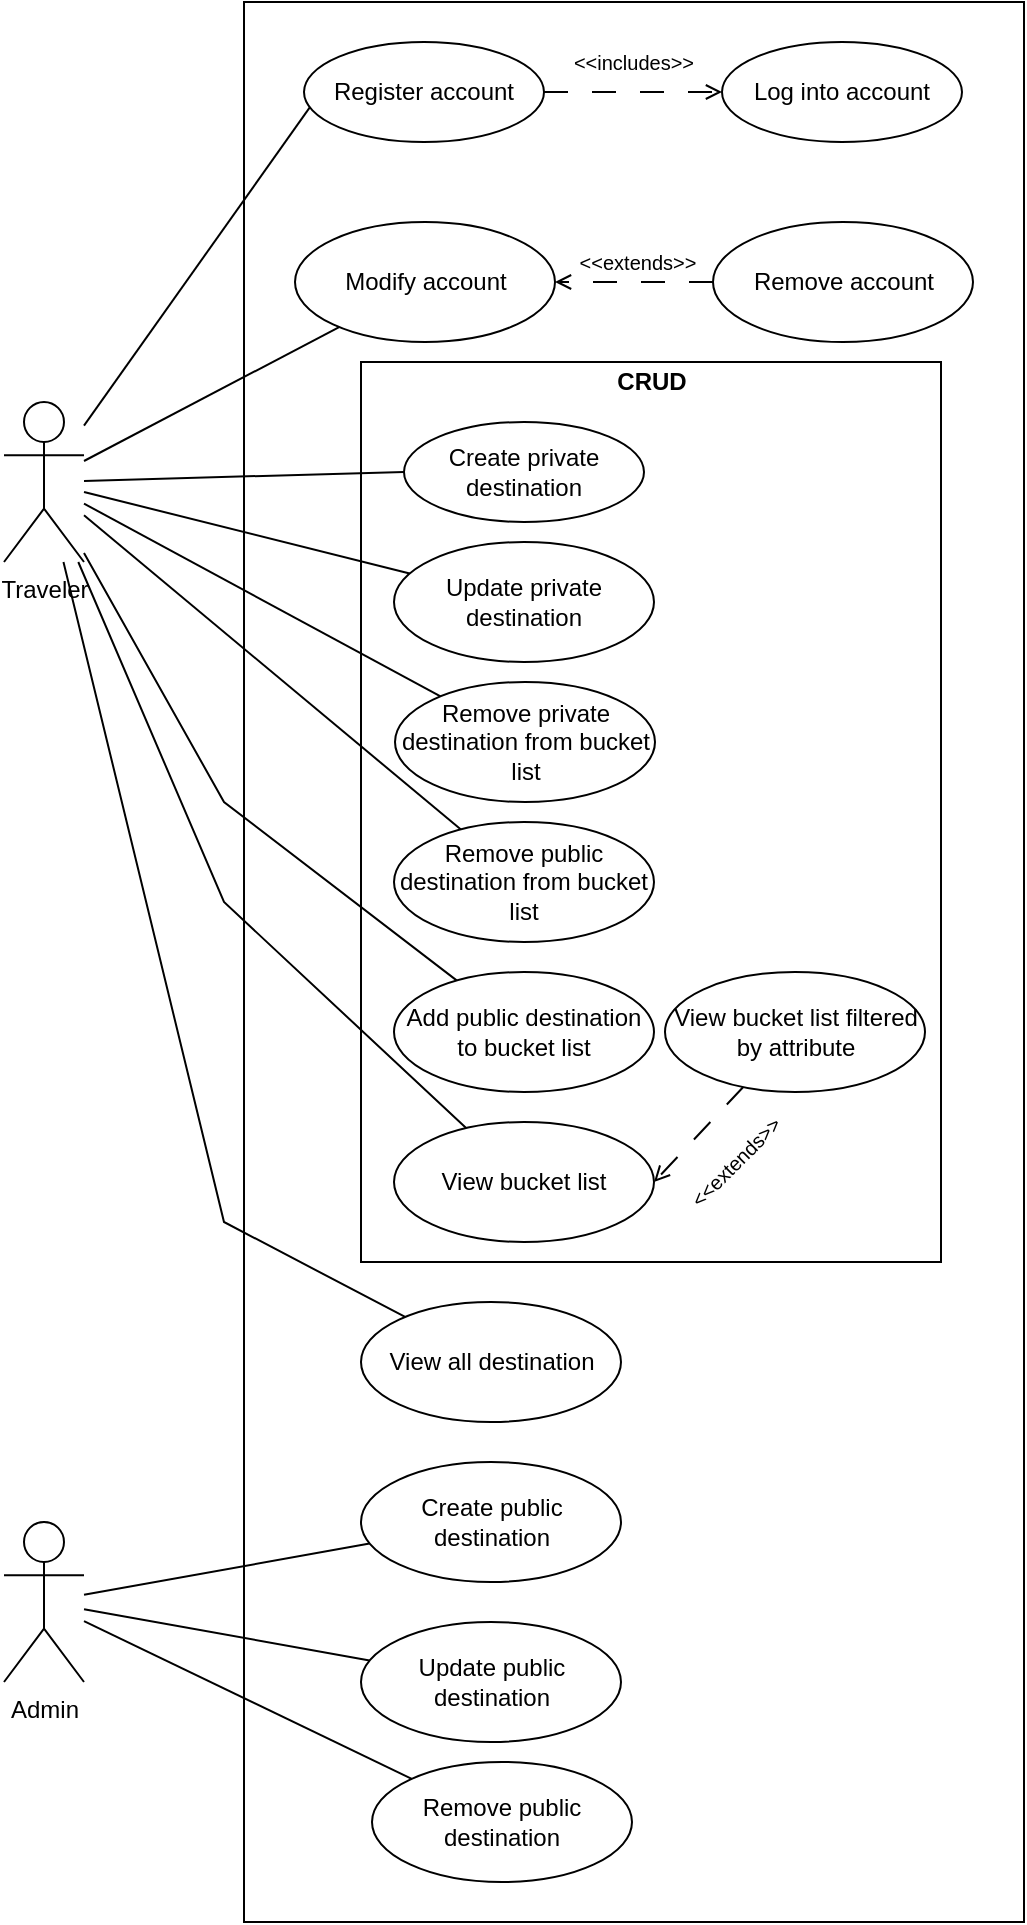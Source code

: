 <mxfile version="21.1.4" type="device">
  <diagram name="Page-1" id="AY-DaQWFqsoF29YaGm0Z">
    <mxGraphModel dx="1247" dy="692" grid="1" gridSize="10" guides="1" tooltips="1" connect="1" arrows="1" fold="1" page="1" pageScale="1" pageWidth="827" pageHeight="1169" math="0" shadow="0">
      <root>
        <mxCell id="0" />
        <mxCell id="1" parent="0" />
        <mxCell id="zK25YsE_ia8KrFw4nWPv-4" value="" style="rounded=0;whiteSpace=wrap;html=1;" vertex="1" parent="1">
          <mxGeometry x="240" y="40" width="390" height="960" as="geometry" />
        </mxCell>
        <mxCell id="zK25YsE_ia8KrFw4nWPv-44" value="" style="rounded=0;whiteSpace=wrap;html=1;" vertex="1" parent="1">
          <mxGeometry x="298.5" y="220" width="290" height="450" as="geometry" />
        </mxCell>
        <mxCell id="zK25YsE_ia8KrFw4nWPv-1" value="Traveler" style="shape=umlActor;verticalLabelPosition=bottom;verticalAlign=top;html=1;outlineConnect=0;" vertex="1" parent="1">
          <mxGeometry x="120" y="240" width="40" height="80" as="geometry" />
        </mxCell>
        <mxCell id="zK25YsE_ia8KrFw4nWPv-2" value="Admin&lt;br&gt;" style="shape=umlActor;verticalLabelPosition=bottom;verticalAlign=top;html=1;outlineConnect=0;" vertex="1" parent="1">
          <mxGeometry x="120" y="800" width="40" height="80" as="geometry" />
        </mxCell>
        <mxCell id="zK25YsE_ia8KrFw4nWPv-24" style="orthogonalLoop=1;jettySize=auto;html=1;rounded=0;endArrow=none;endFill=0;exitX=0.03;exitY=0.634;exitDx=0;exitDy=0;exitPerimeter=0;" edge="1" parent="1" source="zK25YsE_ia8KrFw4nWPv-5" target="zK25YsE_ia8KrFw4nWPv-1">
          <mxGeometry relative="1" as="geometry">
            <mxPoint x="270" y="100" as="sourcePoint" />
          </mxGeometry>
        </mxCell>
        <mxCell id="zK25YsE_ia8KrFw4nWPv-25" value="" style="rounded=0;orthogonalLoop=1;jettySize=auto;html=1;endArrow=open;endFill=0;dashed=1;dashPattern=12 12;align=center;entryX=0;entryY=0.5;entryDx=0;entryDy=0;" edge="1" parent="1" source="zK25YsE_ia8KrFw4nWPv-5" target="zK25YsE_ia8KrFw4nWPv-6">
          <mxGeometry relative="1" as="geometry" />
        </mxCell>
        <mxCell id="zK25YsE_ia8KrFw4nWPv-5" value="Register account" style="ellipse;whiteSpace=wrap;html=1;" vertex="1" parent="1">
          <mxGeometry x="270" y="60" width="120" height="50" as="geometry" />
        </mxCell>
        <mxCell id="zK25YsE_ia8KrFw4nWPv-6" value="Log into account" style="ellipse;whiteSpace=wrap;html=1;" vertex="1" parent="1">
          <mxGeometry x="479" y="60" width="120" height="50" as="geometry" />
        </mxCell>
        <mxCell id="zK25YsE_ia8KrFw4nWPv-46" style="rounded=0;orthogonalLoop=1;jettySize=auto;html=1;endArrow=none;endFill=0;" edge="1" parent="1" source="zK25YsE_ia8KrFw4nWPv-8" target="zK25YsE_ia8KrFw4nWPv-1">
          <mxGeometry relative="1" as="geometry">
            <Array as="points">
              <mxPoint x="230" y="440" />
            </Array>
          </mxGeometry>
        </mxCell>
        <mxCell id="zK25YsE_ia8KrFw4nWPv-8" value="Add public destination to bucket list" style="ellipse;whiteSpace=wrap;html=1;" vertex="1" parent="1">
          <mxGeometry x="315" y="525" width="130" height="60" as="geometry" />
        </mxCell>
        <mxCell id="zK25YsE_ia8KrFw4nWPv-45" style="rounded=0;orthogonalLoop=1;jettySize=auto;html=1;endArrow=none;endFill=0;" edge="1" parent="1" source="zK25YsE_ia8KrFw4nWPv-9" target="zK25YsE_ia8KrFw4nWPv-1">
          <mxGeometry relative="1" as="geometry" />
        </mxCell>
        <mxCell id="zK25YsE_ia8KrFw4nWPv-9" value="Remove public destination from bucket list" style="ellipse;whiteSpace=wrap;html=1;" vertex="1" parent="1">
          <mxGeometry x="315" y="450" width="130" height="60" as="geometry" />
        </mxCell>
        <mxCell id="zK25YsE_ia8KrFw4nWPv-43" style="rounded=0;orthogonalLoop=1;jettySize=auto;html=1;endArrow=none;endFill=0;" edge="1" parent="1" source="zK25YsE_ia8KrFw4nWPv-10" target="zK25YsE_ia8KrFw4nWPv-1">
          <mxGeometry relative="1" as="geometry" />
        </mxCell>
        <mxCell id="zK25YsE_ia8KrFw4nWPv-10" value="Remove private destination from bucket list" style="ellipse;whiteSpace=wrap;html=1;" vertex="1" parent="1">
          <mxGeometry x="315.5" y="380" width="130" height="60" as="geometry" />
        </mxCell>
        <mxCell id="zK25YsE_ia8KrFw4nWPv-42" style="rounded=0;orthogonalLoop=1;jettySize=auto;html=1;endArrow=none;endFill=0;" edge="1" parent="1" source="zK25YsE_ia8KrFw4nWPv-11" target="zK25YsE_ia8KrFw4nWPv-1">
          <mxGeometry relative="1" as="geometry" />
        </mxCell>
        <mxCell id="zK25YsE_ia8KrFw4nWPv-11" value="Update private destination" style="ellipse;whiteSpace=wrap;html=1;" vertex="1" parent="1">
          <mxGeometry x="315" y="310" width="130" height="60" as="geometry" />
        </mxCell>
        <mxCell id="zK25YsE_ia8KrFw4nWPv-47" style="rounded=0;orthogonalLoop=1;jettySize=auto;html=1;endArrow=none;endFill=0;" edge="1" parent="1" source="zK25YsE_ia8KrFw4nWPv-12" target="zK25YsE_ia8KrFw4nWPv-1">
          <mxGeometry relative="1" as="geometry">
            <Array as="points">
              <mxPoint x="230" y="490" />
            </Array>
          </mxGeometry>
        </mxCell>
        <mxCell id="zK25YsE_ia8KrFw4nWPv-48" style="rounded=0;orthogonalLoop=1;jettySize=auto;html=1;dashed=1;dashPattern=12 12;endArrow=open;endFill=0;entryX=1;entryY=0.5;entryDx=0;entryDy=0;" edge="1" parent="1" source="zK25YsE_ia8KrFw4nWPv-14" target="zK25YsE_ia8KrFw4nWPv-12">
          <mxGeometry relative="1" as="geometry" />
        </mxCell>
        <mxCell id="zK25YsE_ia8KrFw4nWPv-12" value="View bucket list" style="ellipse;whiteSpace=wrap;html=1;" vertex="1" parent="1">
          <mxGeometry x="315" y="600" width="130" height="60" as="geometry" />
        </mxCell>
        <mxCell id="zK25YsE_ia8KrFw4nWPv-51" style="rounded=0;orthogonalLoop=1;jettySize=auto;html=1;endArrow=none;endFill=0;" edge="1" parent="1" source="zK25YsE_ia8KrFw4nWPv-13" target="zK25YsE_ia8KrFw4nWPv-1">
          <mxGeometry relative="1" as="geometry">
            <Array as="points">
              <mxPoint x="230" y="650" />
            </Array>
          </mxGeometry>
        </mxCell>
        <mxCell id="zK25YsE_ia8KrFw4nWPv-13" value="View all destination" style="ellipse;whiteSpace=wrap;html=1;" vertex="1" parent="1">
          <mxGeometry x="298.5" y="690" width="130" height="60" as="geometry" />
        </mxCell>
        <mxCell id="zK25YsE_ia8KrFw4nWPv-14" value="View bucket list filtered by attribute" style="ellipse;whiteSpace=wrap;html=1;" vertex="1" parent="1">
          <mxGeometry x="450.5" y="525" width="130" height="60" as="geometry" />
        </mxCell>
        <mxCell id="zK25YsE_ia8KrFw4nWPv-34" style="rounded=0;orthogonalLoop=1;jettySize=auto;html=1;dashed=1;dashPattern=12 12;endArrow=open;endFill=0;entryX=1;entryY=0.5;entryDx=0;entryDy=0;exitX=0;exitY=0.5;exitDx=0;exitDy=0;" edge="1" parent="1" source="zK25YsE_ia8KrFw4nWPv-16" target="zK25YsE_ia8KrFw4nWPv-15">
          <mxGeometry relative="1" as="geometry" />
        </mxCell>
        <mxCell id="zK25YsE_ia8KrFw4nWPv-16" value="Remove account" style="ellipse;whiteSpace=wrap;html=1;" vertex="1" parent="1">
          <mxGeometry x="474.5" y="150" width="130" height="60" as="geometry" />
        </mxCell>
        <mxCell id="zK25YsE_ia8KrFw4nWPv-41" style="rounded=0;orthogonalLoop=1;jettySize=auto;html=1;endArrow=none;endFill=0;" edge="1" parent="1" source="zK25YsE_ia8KrFw4nWPv-15" target="zK25YsE_ia8KrFw4nWPv-1">
          <mxGeometry relative="1" as="geometry">
            <mxPoint x="170" y="260" as="targetPoint" />
          </mxGeometry>
        </mxCell>
        <mxCell id="zK25YsE_ia8KrFw4nWPv-15" value="Modify account" style="ellipse;whiteSpace=wrap;html=1;" vertex="1" parent="1">
          <mxGeometry x="265.5" y="150" width="130" height="60" as="geometry" />
        </mxCell>
        <mxCell id="zK25YsE_ia8KrFw4nWPv-52" style="rounded=0;orthogonalLoop=1;jettySize=auto;html=1;endArrow=none;endFill=0;" edge="1" parent="1" source="zK25YsE_ia8KrFw4nWPv-17" target="zK25YsE_ia8KrFw4nWPv-2">
          <mxGeometry relative="1" as="geometry" />
        </mxCell>
        <mxCell id="zK25YsE_ia8KrFw4nWPv-17" value="Create public destination" style="ellipse;whiteSpace=wrap;html=1;" vertex="1" parent="1">
          <mxGeometry x="298.5" y="770" width="130" height="60" as="geometry" />
        </mxCell>
        <mxCell id="zK25YsE_ia8KrFw4nWPv-54" style="rounded=0;orthogonalLoop=1;jettySize=auto;html=1;endArrow=none;endFill=0;" edge="1" parent="1" source="zK25YsE_ia8KrFw4nWPv-18" target="zK25YsE_ia8KrFw4nWPv-2">
          <mxGeometry relative="1" as="geometry" />
        </mxCell>
        <mxCell id="zK25YsE_ia8KrFw4nWPv-18" value="Update public destination" style="ellipse;whiteSpace=wrap;html=1;" vertex="1" parent="1">
          <mxGeometry x="298.5" y="850" width="130" height="60" as="geometry" />
        </mxCell>
        <mxCell id="zK25YsE_ia8KrFw4nWPv-55" style="rounded=0;orthogonalLoop=1;jettySize=auto;html=1;endArrow=none;endFill=0;" edge="1" parent="1" source="zK25YsE_ia8KrFw4nWPv-19" target="zK25YsE_ia8KrFw4nWPv-2">
          <mxGeometry relative="1" as="geometry" />
        </mxCell>
        <mxCell id="zK25YsE_ia8KrFw4nWPv-19" value="Remove public destination" style="ellipse;whiteSpace=wrap;html=1;" vertex="1" parent="1">
          <mxGeometry x="304" y="920" width="130" height="60" as="geometry" />
        </mxCell>
        <mxCell id="zK25YsE_ia8KrFw4nWPv-26" value="&amp;lt;&amp;lt;includes&amp;gt;&amp;gt;" style="text;html=1;strokeColor=none;fillColor=none;align=center;verticalAlign=middle;whiteSpace=wrap;rounded=0;fontSize=10;rotation=0;" vertex="1" parent="1">
          <mxGeometry x="400" y="60" width="70" height="20" as="geometry" />
        </mxCell>
        <mxCell id="zK25YsE_ia8KrFw4nWPv-29" style="rounded=0;orthogonalLoop=1;jettySize=auto;html=1;endArrow=none;endFill=0;exitX=0;exitY=0.5;exitDx=0;exitDy=0;" edge="1" parent="1" source="zK25YsE_ia8KrFw4nWPv-7" target="zK25YsE_ia8KrFw4nWPv-1">
          <mxGeometry relative="1" as="geometry" />
        </mxCell>
        <mxCell id="zK25YsE_ia8KrFw4nWPv-7" value="Create private destination" style="ellipse;whiteSpace=wrap;html=1;" vertex="1" parent="1">
          <mxGeometry x="320" y="250" width="120" height="50" as="geometry" />
        </mxCell>
        <mxCell id="zK25YsE_ia8KrFw4nWPv-37" value="&amp;lt;&amp;lt;extends&amp;gt;&amp;gt;" style="text;html=1;strokeColor=none;fillColor=none;align=center;verticalAlign=middle;whiteSpace=wrap;rounded=0;fontSize=10;rotation=0;" vertex="1" parent="1">
          <mxGeometry x="402" y="160" width="70" height="20" as="geometry" />
        </mxCell>
        <mxCell id="zK25YsE_ia8KrFw4nWPv-38" value="&lt;b&gt;&lt;font style=&quot;font-size: 12px;&quot;&gt;CRUD&lt;/font&gt;&lt;/b&gt;" style="text;html=1;strokeColor=none;fillColor=none;align=center;verticalAlign=middle;whiteSpace=wrap;rounded=0;fontSize=10;rotation=0;" vertex="1" parent="1">
          <mxGeometry x="408.5" y="220" width="70" height="20" as="geometry" />
        </mxCell>
        <mxCell id="zK25YsE_ia8KrFw4nWPv-49" value="&amp;lt;&amp;lt;extends&amp;gt;&amp;gt;" style="text;html=1;strokeColor=none;fillColor=none;align=center;verticalAlign=middle;whiteSpace=wrap;rounded=0;fontSize=10;rotation=-45;" vertex="1" parent="1">
          <mxGeometry x="450.5" y="610" width="70" height="20" as="geometry" />
        </mxCell>
      </root>
    </mxGraphModel>
  </diagram>
</mxfile>
